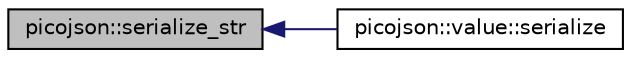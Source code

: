 digraph "picojson::serialize_str"
{
  edge [fontname="Helvetica",fontsize="10",labelfontname="Helvetica",labelfontsize="10"];
  node [fontname="Helvetica",fontsize="10",shape=record];
  rankdir="LR";
  Node155 [label="picojson::serialize_str",height=0.2,width=0.4,color="black", fillcolor="grey75", style="filled", fontcolor="black"];
  Node155 -> Node156 [dir="back",color="midnightblue",fontsize="10",style="solid",fontname="Helvetica"];
  Node156 [label="picojson::value::serialize",height=0.2,width=0.4,color="black", fillcolor="white", style="filled",URL="$classpicojson_1_1value.html#ad5fa91c040826e85855678db9258238d"];
}
